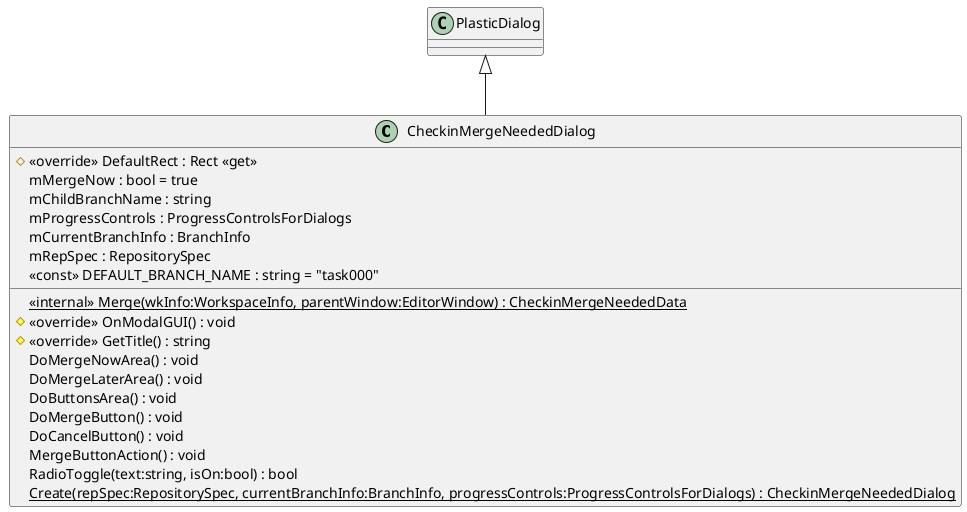 @startuml
class CheckinMergeNeededDialog {
    # <<override>> DefaultRect : Rect <<get>>
    <<internal>> {static} Merge(wkInfo:WorkspaceInfo, parentWindow:EditorWindow) : CheckinMergeNeededData
    # <<override>> OnModalGUI() : void
    # <<override>> GetTitle() : string
    DoMergeNowArea() : void
    DoMergeLaterArea() : void
    DoButtonsArea() : void
    DoMergeButton() : void
    DoCancelButton() : void
    MergeButtonAction() : void
    RadioToggle(text:string, isOn:bool) : bool
    {static} Create(repSpec:RepositorySpec, currentBranchInfo:BranchInfo, progressControls:ProgressControlsForDialogs) : CheckinMergeNeededDialog
    mMergeNow : bool = true
    mChildBranchName : string
    mProgressControls : ProgressControlsForDialogs
    mCurrentBranchInfo : BranchInfo
    mRepSpec : RepositorySpec
    <<const>> DEFAULT_BRANCH_NAME : string = "task000"
}
PlasticDialog <|-- CheckinMergeNeededDialog
@enduml
